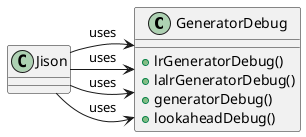 @startuml
 
 
class GeneratorDebug {
 + lrGeneratorDebug()
 + lalrGeneratorDebug()
 + generatorDebug()
 + lookaheadDebug()
 } 
Jison -> GeneratorDebug : uses
Jison -> GeneratorDebug : uses
Jison -> GeneratorDebug : uses
Jison -> GeneratorDebug : uses
 
@enduml

